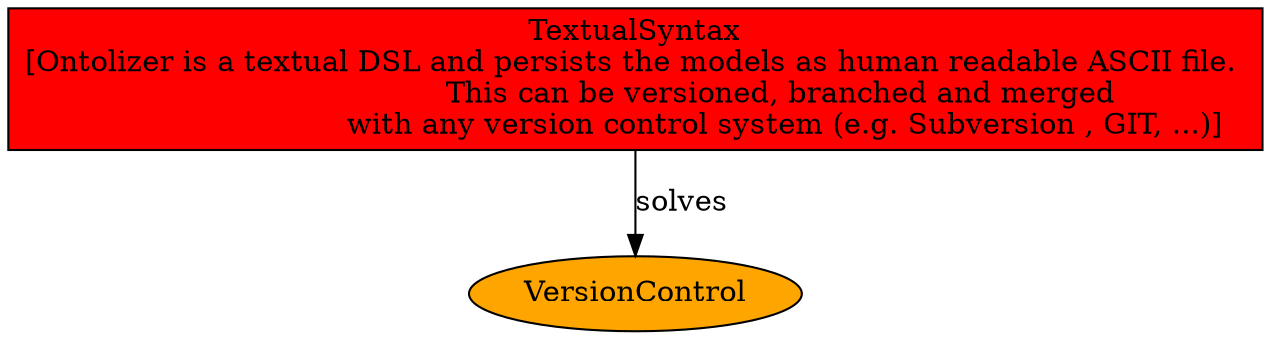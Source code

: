 digraph {
	TextualSyntax [label="TextualSyntax\n[Ontolizer is a textual DSL and persists the models as human readable ASCII file. 
				This can be versioned, branched and merged 
				with any version control system (e.g. Subversion , GIT, ...)]", shape=rectangle, fillcolor=red, style=filled, URL="_global_1_TextualSyntax.svg"];
	VersionControl [shape=oval, fillcolor=orange, style=filled, URL="_global_1_VersionControl.svg"];
	TextualSyntax -> VersionControl [ label = "solves" ];
}
